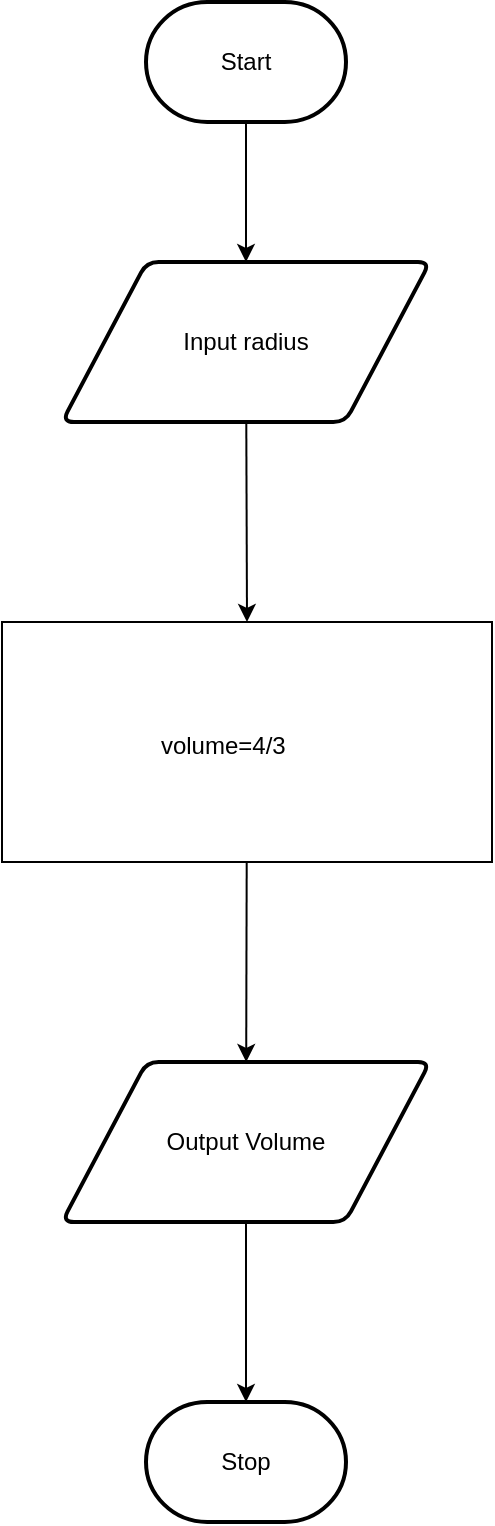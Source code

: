 <mxfile>
    <diagram id="HIP3nbAZw_EuaXWnEj3U" name="Page-1">
        <mxGraphModel dx="1086" dy="1843" grid="1" gridSize="10" guides="1" tooltips="1" connect="1" arrows="1" fold="1" page="1" pageScale="1" pageWidth="850" pageHeight="1100" math="0" shadow="0">
            <root>
                <mxCell id="0"/>
                <mxCell id="1" parent="0"/>
                <mxCell id="4" style="edgeStyle=orthogonalEdgeStyle;html=1;rounded=0;entryX=0.5;entryY=0;entryDx=0;entryDy=0;" parent="1" source="2" target="5" edge="1">
                    <mxGeometry relative="1" as="geometry">
                        <mxPoint x="425" y="210" as="targetPoint"/>
                    </mxGeometry>
                </mxCell>
                <mxCell id="2" value="Start" style="strokeWidth=2;html=1;shape=mxgraph.flowchart.terminator;whiteSpace=wrap;" parent="1" vertex="1">
                    <mxGeometry x="375" width="100" height="60" as="geometry"/>
                </mxCell>
                <mxCell id="3" value="Stop" style="strokeWidth=2;html=1;shape=mxgraph.flowchart.terminator;whiteSpace=wrap;" parent="1" vertex="1">
                    <mxGeometry x="375" y="700" width="100" height="60" as="geometry"/>
                </mxCell>
                <mxCell id="7" style="edgeStyle=none;html=1;entryX=0.5;entryY=0;entryDx=0;entryDy=0;" edge="1" parent="1" source="5" target="8">
                    <mxGeometry relative="1" as="geometry">
                        <mxPoint x="425" y="460" as="targetPoint"/>
                    </mxGeometry>
                </mxCell>
                <mxCell id="5" value="Input radius" style="shape=parallelogram;html=1;strokeWidth=2;perimeter=parallelogramPerimeter;whiteSpace=wrap;rounded=1;arcSize=12;size=0.23;" vertex="1" parent="1">
                    <mxGeometry x="333" y="130" width="184" height="80" as="geometry"/>
                </mxCell>
                <mxCell id="11" style="edgeStyle=none;html=1;fontColor=#FFFFFF;" edge="1" parent="1" source="8" target="10">
                    <mxGeometry relative="1" as="geometry"/>
                </mxCell>
                <mxCell id="8" value="&amp;nbsp;volume=4/3&amp;nbsp;&lt;span id=&quot;docs-internal-guid-c7d1e33c-7fff-05ca-97e2-e54d991e8c4d&quot;&gt;&lt;span style=&quot;font-size: 11pt; font-family: &amp;quot;Helvetica Neue&amp;quot;, sans-serif; background-color: transparent; font-variant-numeric: normal; font-variant-east-asian: normal; font-variant-alternates: normal; vertical-align: baseline;&quot;&gt;&lt;font color=&quot;#ffffff&quot;&gt;π r&lt;/font&gt;&lt;/span&gt;&lt;/span&gt;&lt;span id=&quot;docs-internal-guid-8d66d84b-7fff-4703-de83-4273e8a527c8&quot;&gt;&lt;span style=&quot;font-size: 11pt; font-family: &amp;quot;Helvetica Neue&amp;quot;, sans-serif; background-color: transparent; font-variant-numeric: normal; font-variant-east-asian: normal; font-variant-alternates: normal; vertical-align: baseline;&quot;&gt;&lt;span style=&quot;font-size: 0.6em; vertical-align: super;&quot;&gt;&lt;font color=&quot;#ffffff&quot;&gt;3&lt;/font&gt;&lt;/span&gt;&lt;/span&gt;&lt;/span&gt;" style="rounded=0;whiteSpace=wrap;html=1;" vertex="1" parent="1">
                    <mxGeometry x="303" y="310" width="245" height="120" as="geometry"/>
                </mxCell>
                <mxCell id="12" style="edgeStyle=none;html=1;fontColor=#FFFFFF;" edge="1" parent="1" source="10" target="3">
                    <mxGeometry relative="1" as="geometry"/>
                </mxCell>
                <mxCell id="10" value="Output Volume" style="shape=parallelogram;html=1;strokeWidth=2;perimeter=parallelogramPerimeter;whiteSpace=wrap;rounded=1;arcSize=12;size=0.23;" vertex="1" parent="1">
                    <mxGeometry x="333" y="530" width="184" height="80" as="geometry"/>
                </mxCell>
            </root>
        </mxGraphModel>
    </diagram>
</mxfile>